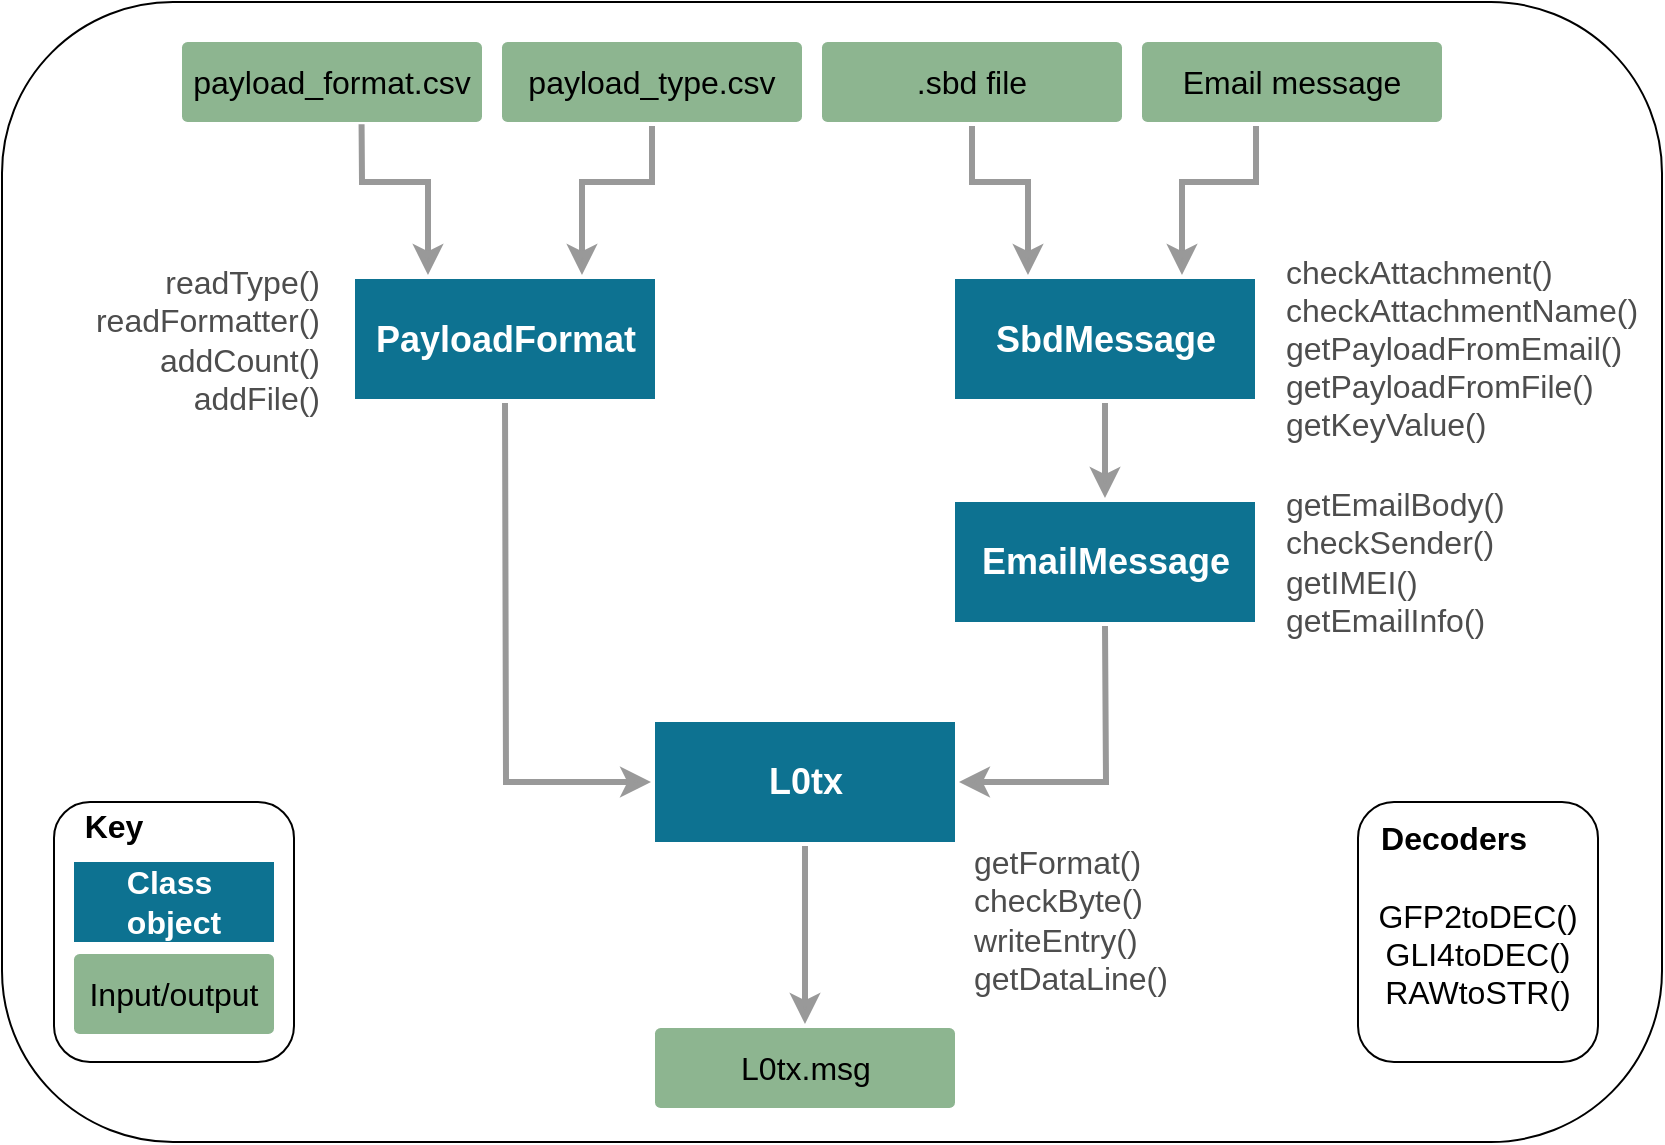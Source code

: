 <mxfile version="16.6.4" type="device"><diagram id="6a731a19-8d31-9384-78a2-239565b7b9f0" name="Page-1"><mxGraphModel dx="942" dy="468" grid="1" gridSize="10" guides="1" tooltips="1" connect="1" arrows="1" fold="1" page="1" pageScale="1" pageWidth="1169" pageHeight="827" background="#ffffff" math="0" shadow="0"><root><mxCell id="0"/><mxCell id="1" parent="0"/><mxCell id="YKGpQfaf_wvbv9XPEBT4-1800" value="" style="rounded=1;whiteSpace=wrap;html=1;fontSize=16;fontColor=#000000;align=left;fillColor=#FFFFFF;" parent="1" vertex="1"><mxGeometry x="30" y="240" width="830" height="570" as="geometry"/></mxCell><mxCell id="YKGpQfaf_wvbv9XPEBT4-1799" value="" style="edgeStyle=none;rounded=0;jumpStyle=none;html=1;shadow=0;labelBackgroundColor=none;startArrow=none;startFill=0;jettySize=auto;orthogonalLoop=1;strokeWidth=3;fontFamily=Helvetica;fontSize=18;fontColor=#FFFFFF;spacing=5;fontStyle=1;fillColor=#b0e3e6;exitX=0.5;exitY=1;exitDx=0;exitDy=0;strokeColor=#999999;entryX=0.5;entryY=0;entryDx=0;entryDy=0;" parent="1" source="1771" target="Lc39vb9jAepaxEc-MxQI-1779" edge="1"><mxGeometry relative="1" as="geometry"><mxPoint x="672" y="408.5" as="sourcePoint"/><mxPoint x="1128" y="408.5" as="targetPoint"/></mxGeometry></mxCell><mxCell id="1771" value="SbdMessage" style="rounded=0;whiteSpace=wrap;html=1;shadow=0;labelBackgroundColor=none;strokeColor=none;strokeWidth=3;fontFamily=Helvetica;fontSize=18;fontColor=#FFFFFF;align=center;spacing=5;fontStyle=1;arcSize=7;perimeterSpacing=2;fillColor=#0D7291;" parent="1" vertex="1"><mxGeometry x="506.5" y="378.5" width="150" height="60" as="geometry"/></mxCell><mxCell id="1774" value="PayloadFormat" style="rounded=0;whiteSpace=wrap;html=1;shadow=0;labelBackgroundColor=none;strokeColor=none;strokeWidth=3;fontFamily=Helvetica;fontSize=18;fontColor=#FFFFFF;align=center;spacing=5;fontStyle=1;arcSize=7;perimeterSpacing=2;fillColor=#0D7291;" parent="1" vertex="1"><mxGeometry x="206.5" y="378.5" width="150" height="60" as="geometry"/></mxCell><mxCell id="TMF4sGhF-VDLytCcV1ng-1822" value="payload_format.csv" style="rounded=1;whiteSpace=wrap;html=1;shadow=0;labelBackgroundColor=none;strokeColor=none;strokeWidth=3;fontFamily=Helvetica;fontSize=16;align=center;spacing=5;fontStyle=0;arcSize=7;perimeterSpacing=2;fillColor=#8DB590;" parent="1" vertex="1"><mxGeometry x="120" y="260" width="150" height="40" as="geometry"/></mxCell><mxCell id="TMF4sGhF-VDLytCcV1ng-1831" value="" style="edgeStyle=none;rounded=0;jumpStyle=none;html=1;shadow=0;labelBackgroundColor=none;startArrow=none;startFill=0;jettySize=auto;orthogonalLoop=1;strokeWidth=3;fontFamily=Helvetica;fontSize=18;fontColor=#FFFFFF;spacing=5;fontStyle=1;fillColor=#b0e3e6;strokeColor=#999999;entryX=0.25;entryY=0;entryDx=0;entryDy=0;exitX=0.596;exitY=0.981;exitDx=0;exitDy=0;exitPerimeter=0;" parent="1" source="TMF4sGhF-VDLytCcV1ng-1822" target="1774" edge="1"><mxGeometry relative="1" as="geometry"><mxPoint x="152" y="273.5" as="sourcePoint"/><mxPoint x="236" y="370" as="targetPoint"/><Array as="points"><mxPoint x="210" y="330"/><mxPoint x="243" y="330"/></Array></mxGeometry></mxCell><mxCell id="Lc39vb9jAepaxEc-MxQI-1779" value="EmailMessage" style="rounded=0;whiteSpace=wrap;html=1;shadow=0;labelBackgroundColor=none;strokeColor=none;strokeWidth=3;fontFamily=Helvetica;fontSize=18;fontColor=#FFFFFF;align=center;spacing=5;fontStyle=1;arcSize=7;perimeterSpacing=2;fillColor=#0D7291;" parent="1" vertex="1"><mxGeometry x="506.5" y="490.0" width="150" height="60" as="geometry"/></mxCell><mxCell id="Lc39vb9jAepaxEc-MxQI-1781" value="" style="edgeStyle=none;rounded=0;jumpStyle=none;html=1;shadow=0;labelBackgroundColor=none;startArrow=none;startFill=0;jettySize=auto;orthogonalLoop=1;strokeWidth=3;fontFamily=Helvetica;fontSize=18;fontColor=#FFFFFF;spacing=5;fontStyle=1;fillColor=#b0e3e6;strokeColor=#999999;exitX=0.5;exitY=1;exitDx=0;exitDy=0;entryX=0.75;entryY=0;entryDx=0;entryDy=0;" parent="1" target="1771" edge="1"><mxGeometry relative="1" as="geometry"><mxPoint x="657" y="302" as="sourcePoint"/><mxPoint x="658.5" y="375.5" as="targetPoint"/><Array as="points"><mxPoint x="657" y="330"/><mxPoint x="620" y="330"/></Array></mxGeometry></mxCell><mxCell id="YKGpQfaf_wvbv9XPEBT4-1781" value="" style="edgeStyle=none;rounded=0;jumpStyle=none;html=1;shadow=0;labelBackgroundColor=none;startArrow=none;startFill=0;jettySize=auto;orthogonalLoop=1;strokeWidth=3;fontFamily=Helvetica;fontSize=18;fontColor=#FFFFFF;spacing=5;fontStyle=1;fillColor=#b0e3e6;strokeColor=#999999;exitX=0.5;exitY=1;exitDx=0;exitDy=0;entryX=0;entryY=0.5;entryDx=0;entryDy=0;" parent="1" source="1774" target="vVaazJEeeWBOwVLRmzCS-1776" edge="1"><mxGeometry relative="1" as="geometry"><mxPoint x="162" y="270.5" as="sourcePoint"/><mxPoint x="265.0" y="528" as="targetPoint"/><Array as="points"><mxPoint x="282" y="630"/></Array></mxGeometry></mxCell><mxCell id="YKGpQfaf_wvbv9XPEBT4-1794" value="" style="edgeStyle=none;rounded=0;jumpStyle=none;html=1;shadow=0;labelBackgroundColor=none;startArrow=none;startFill=0;jettySize=auto;orthogonalLoop=1;strokeWidth=3;fontFamily=Helvetica;fontSize=18;fontColor=#FFFFFF;spacing=5;fontStyle=1;fillColor=#b0e3e6;strokeColor=#999999;exitX=0.5;exitY=1;exitDx=0;exitDy=0;entryX=0.25;entryY=0;entryDx=0;entryDy=0;" parent="1" source="vVaazJEeeWBOwVLRmzCS-1784" target="1771" edge="1"><mxGeometry relative="1" as="geometry"><mxPoint x="520.0" y="302" as="sourcePoint"/><mxPoint x="1208" y="380" as="targetPoint"/><Array as="points"><mxPoint x="515" y="330"/><mxPoint x="543" y="330"/></Array></mxGeometry></mxCell><mxCell id="vVaazJEeeWBOwVLRmzCS-1776" value="L0tx" style="rounded=0;whiteSpace=wrap;html=1;shadow=0;labelBackgroundColor=none;strokeColor=none;strokeWidth=3;fontFamily=Helvetica;fontSize=18;fontColor=#FFFFFF;align=center;spacing=5;fontStyle=1;arcSize=7;perimeterSpacing=2;fillColor=#0D7291;" parent="1" vertex="1"><mxGeometry x="356.5" y="600.0" width="150" height="60" as="geometry"/></mxCell><mxCell id="vVaazJEeeWBOwVLRmzCS-1779" value="" style="edgeStyle=none;rounded=0;jumpStyle=none;html=1;shadow=0;labelBackgroundColor=none;startArrow=none;startFill=0;jettySize=auto;orthogonalLoop=1;strokeWidth=3;fontFamily=Helvetica;fontSize=18;fontColor=#FFFFFF;spacing=5;fontStyle=1;fillColor=#b0e3e6;strokeColor=#999999;exitX=0.5;exitY=1;exitDx=0;exitDy=0;entryX=1;entryY=0.5;entryDx=0;entryDy=0;" parent="1" source="Lc39vb9jAepaxEc-MxQI-1779" target="vVaazJEeeWBOwVLRmzCS-1776" edge="1"><mxGeometry relative="1" as="geometry"><mxPoint x="275.0" y="450.5" as="sourcePoint"/><mxPoint x="364.5" y="640" as="targetPoint"/><Array as="points"><mxPoint x="582" y="630"/></Array></mxGeometry></mxCell><mxCell id="vVaazJEeeWBOwVLRmzCS-1780" value="" style="edgeStyle=none;rounded=0;jumpStyle=none;html=1;shadow=0;labelBackgroundColor=none;startArrow=none;startFill=0;jettySize=auto;orthogonalLoop=1;strokeWidth=3;fontFamily=Helvetica;fontSize=18;fontColor=#FFFFFF;spacing=5;fontStyle=1;fillColor=#b0e3e6;strokeColor=#999999;exitX=0.5;exitY=1;exitDx=0;exitDy=0;entryX=0.75;entryY=0;entryDx=0;entryDy=0;" parent="1" target="1774" edge="1"><mxGeometry relative="1" as="geometry"><mxPoint x="355.0" y="302" as="sourcePoint"/><mxPoint x="313" y="370" as="targetPoint"/><Array as="points"><mxPoint x="355" y="330"/><mxPoint x="320" y="330"/></Array></mxGeometry></mxCell><mxCell id="vVaazJEeeWBOwVLRmzCS-1782" value="" style="group" parent="1" vertex="1" connectable="0"><mxGeometry x="56" y="640" width="120" height="130" as="geometry"/></mxCell><mxCell id="e6tQOJ4TIkVpWO-lP8af-1789" value="" style="rounded=1;whiteSpace=wrap;html=1;fontSize=16;fontColor=#000000;align=left;fillColor=none;" parent="vVaazJEeeWBOwVLRmzCS-1782" vertex="1"><mxGeometry width="120" height="130" as="geometry"/></mxCell><mxCell id="e6tQOJ4TIkVpWO-lP8af-1782" value="Input/output" style="rounded=1;whiteSpace=wrap;html=1;shadow=0;labelBackgroundColor=none;strokeColor=none;strokeWidth=3;fontFamily=Helvetica;fontSize=16;align=center;spacing=5;fontStyle=0;arcSize=7;perimeterSpacing=2;fillColor=#8DB590;" parent="vVaazJEeeWBOwVLRmzCS-1782" vertex="1"><mxGeometry x="10" y="76" width="100" height="40" as="geometry"/></mxCell><mxCell id="e6tQOJ4TIkVpWO-lP8af-1784" value="Class&amp;nbsp;&lt;br style=&quot;font-size: 16px&quot;&gt;object" style="rounded=0;whiteSpace=wrap;html=1;shadow=0;labelBackgroundColor=none;strokeColor=none;strokeWidth=3;fontFamily=Helvetica;fontSize=16;fontColor=#FFFFFF;align=center;spacing=5;fontStyle=1;arcSize=7;perimeterSpacing=2;fillColor=#0D7291;" parent="vVaazJEeeWBOwVLRmzCS-1782" vertex="1"><mxGeometry x="10" y="30" width="100" height="40" as="geometry"/></mxCell><mxCell id="e6tQOJ4TIkVpWO-lP8af-1790" value="&lt;b style=&quot;font-size: 16px;&quot;&gt;&lt;font style=&quot;font-size: 16px;&quot;&gt;Key&lt;/font&gt;&lt;/b&gt;" style="text;html=1;strokeColor=none;fillColor=none;align=center;verticalAlign=middle;whiteSpace=wrap;rounded=0;fontSize=16;fontColor=#000000;" parent="vVaazJEeeWBOwVLRmzCS-1782" vertex="1"><mxGeometry x="10" y="2" width="40" height="20" as="geometry"/></mxCell><mxCell id="vVaazJEeeWBOwVLRmzCS-1783" value="payload_type.csv" style="rounded=1;whiteSpace=wrap;html=1;shadow=0;labelBackgroundColor=none;strokeColor=none;strokeWidth=3;fontFamily=Helvetica;fontSize=16;align=center;spacing=5;fontStyle=0;arcSize=7;perimeterSpacing=2;fillColor=#8DB590;" parent="1" vertex="1"><mxGeometry x="280" y="260" width="150" height="40" as="geometry"/></mxCell><mxCell id="vVaazJEeeWBOwVLRmzCS-1784" value=".sbd file" style="rounded=1;whiteSpace=wrap;html=1;shadow=0;labelBackgroundColor=none;strokeColor=none;strokeWidth=3;fontFamily=Helvetica;fontSize=16;align=center;spacing=5;fontStyle=0;arcSize=7;perimeterSpacing=2;fillColor=#8DB590;" parent="1" vertex="1"><mxGeometry x="440" y="260" width="150" height="40" as="geometry"/></mxCell><mxCell id="vVaazJEeeWBOwVLRmzCS-1785" value="Email message" style="rounded=1;whiteSpace=wrap;html=1;shadow=0;labelBackgroundColor=none;strokeColor=none;strokeWidth=3;fontFamily=Helvetica;fontSize=16;align=center;spacing=5;fontStyle=0;arcSize=7;perimeterSpacing=2;fillColor=#8DB590;" parent="1" vertex="1"><mxGeometry x="600" y="260" width="150" height="40" as="geometry"/></mxCell><mxCell id="vVaazJEeeWBOwVLRmzCS-1786" value="readType()&lt;br&gt;readFormatter()&lt;br&gt;addCount()&lt;br&gt;addFile()" style="text;html=1;strokeColor=none;fillColor=none;align=right;verticalAlign=middle;whiteSpace=wrap;rounded=0;fontSize=16;fontColor=#4D4D4D;" parent="1" vertex="1"><mxGeometry x="91" y="363.5" width="100" height="90" as="geometry"/></mxCell><mxCell id="vVaazJEeeWBOwVLRmzCS-1787" value="checkAttachment()&lt;br&gt;checkAttachmentName()&lt;br&gt;getPayloadFromEmail()&lt;br&gt;getPayloadFromFile()&lt;br&gt;getKeyValue()" style="text;html=1;strokeColor=none;fillColor=none;align=left;verticalAlign=middle;whiteSpace=wrap;rounded=0;fontSize=16;fontColor=#4D4D4D;" parent="1" vertex="1"><mxGeometry x="670" y="350" width="180" height="126.5" as="geometry"/></mxCell><mxCell id="vVaazJEeeWBOwVLRmzCS-1788" value="getEmailBody()&lt;br&gt;checkSender()&lt;br&gt;getIMEI()&lt;br&gt;getEmailInfo()" style="text;html=1;strokeColor=none;fillColor=none;align=left;verticalAlign=middle;whiteSpace=wrap;rounded=0;fontSize=16;fontColor=#4D4D4D;" parent="1" vertex="1"><mxGeometry x="670" y="456.75" width="180" height="126.5" as="geometry"/></mxCell><mxCell id="vVaazJEeeWBOwVLRmzCS-1789" value="getFormat()&lt;br&gt;checkByte()&lt;br&gt;writeEntry()&lt;br&gt;getDataLine()" style="text;html=1;strokeColor=none;fillColor=none;align=left;verticalAlign=middle;whiteSpace=wrap;rounded=0;fontSize=16;fontColor=#4D4D4D;" parent="1" vertex="1"><mxGeometry x="514" y="635.5" width="180" height="126.5" as="geometry"/></mxCell><mxCell id="vVaazJEeeWBOwVLRmzCS-1791" value="L0tx.msg" style="rounded=1;whiteSpace=wrap;html=1;shadow=0;labelBackgroundColor=none;strokeColor=none;strokeWidth=3;fontFamily=Helvetica;fontSize=16;align=center;spacing=5;fontStyle=0;arcSize=7;perimeterSpacing=2;fillColor=#8DB590;" parent="1" vertex="1"><mxGeometry x="356.5" y="753" width="150" height="40" as="geometry"/></mxCell><mxCell id="vVaazJEeeWBOwVLRmzCS-1793" value="" style="edgeStyle=none;rounded=0;jumpStyle=none;html=1;shadow=0;labelBackgroundColor=none;startArrow=none;startFill=0;jettySize=auto;orthogonalLoop=1;strokeWidth=3;fontFamily=Helvetica;fontSize=18;fontColor=#FFFFFF;spacing=5;fontStyle=1;fillColor=#b0e3e6;strokeColor=#999999;entryX=0.5;entryY=0;entryDx=0;entryDy=0;" parent="1" source="vVaazJEeeWBOwVLRmzCS-1776" target="vVaazJEeeWBOwVLRmzCS-1791" edge="1"><mxGeometry relative="1" as="geometry"><mxPoint x="291.5" y="450.5" as="sourcePoint"/><mxPoint x="364.5" y="640" as="targetPoint"/></mxGeometry></mxCell><mxCell id="vVaazJEeeWBOwVLRmzCS-1806" value="" style="group" parent="1" vertex="1" connectable="0"><mxGeometry x="678" y="640" width="180" height="130" as="geometry"/></mxCell><mxCell id="vVaazJEeeWBOwVLRmzCS-1795" value="" style="rounded=1;whiteSpace=wrap;html=1;fontSize=16;fontColor=#000000;align=left;fillColor=none;" parent="vVaazJEeeWBOwVLRmzCS-1806" vertex="1"><mxGeometry x="30" width="120" height="130" as="geometry"/></mxCell><mxCell id="vVaazJEeeWBOwVLRmzCS-1798" value="&lt;b style=&quot;font-size: 16px&quot;&gt;&lt;font style=&quot;font-size: 16px&quot;&gt;Decoders&lt;/font&gt;&lt;/b&gt;" style="text;html=1;strokeColor=none;fillColor=none;align=center;verticalAlign=middle;whiteSpace=wrap;rounded=0;fontSize=16;fontColor=#000000;" parent="vVaazJEeeWBOwVLRmzCS-1806" vertex="1"><mxGeometry x="58" y="8" width="40" height="20" as="geometry"/></mxCell><mxCell id="vVaazJEeeWBOwVLRmzCS-1800" value="GFP2toDEC()&lt;br&gt;GLI4toDEC()&lt;br&gt;RAWtoSTR()&lt;br&gt;" style="text;html=1;strokeColor=none;fillColor=none;align=center;verticalAlign=middle;whiteSpace=wrap;rounded=0;fontSize=16;fontColor=#000000;" parent="vVaazJEeeWBOwVLRmzCS-1806" vertex="1"><mxGeometry y="37" width="180" height="78" as="geometry"/></mxCell></root></mxGraphModel></diagram></mxfile>